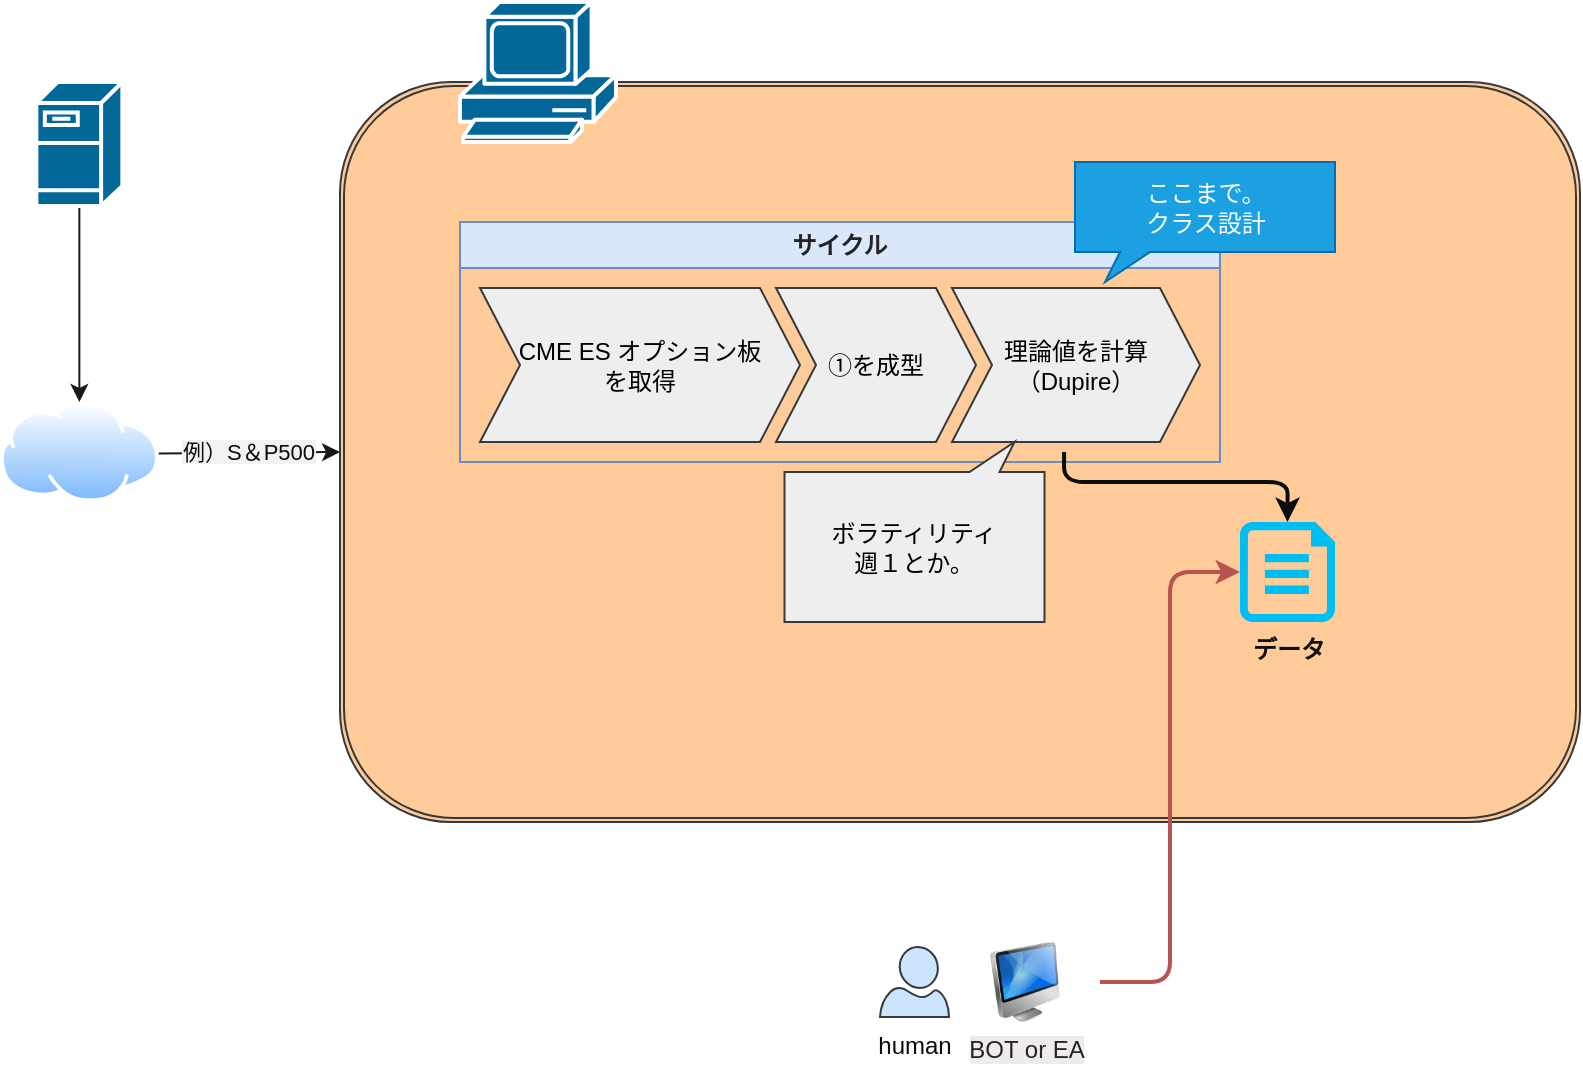 <mxfile>
    <diagram id="IdgnXEe-6lJD7oLkzVtX" name="ページ1">
        <mxGraphModel dx="933" dy="523" grid="1" gridSize="10" guides="1" tooltips="1" connect="1" arrows="1" fold="1" page="1" pageScale="1" pageWidth="1169" pageHeight="827" math="0" shadow="0">
            <root>
                <mxCell id="0"/>
                <mxCell id="1" parent="0"/>
                <mxCell id="8" style="edgeStyle=none;html=1;strokeColor=#1a1919;" parent="1" source="3" target="4" edge="1">
                    <mxGeometry relative="1" as="geometry"/>
                </mxCell>
                <mxCell id="5" value="" style="shape=ext;double=1;rounded=1;whiteSpace=wrap;html=1;fillColor=#ffcc99;strokeColor=#36393d;" parent="1" vertex="1">
                    <mxGeometry x="280" y="140" width="620" height="370" as="geometry"/>
                </mxCell>
                <mxCell id="2" value="" style="shape=mxgraph.cisco.computers_and_peripherals.pc;sketch=0;html=1;pointerEvents=1;dashed=0;fillColor=#036897;strokeColor=#ffffff;strokeWidth=2;verticalLabelPosition=bottom;verticalAlign=top;align=center;outlineConnect=0;" parent="1" vertex="1">
                    <mxGeometry x="340" y="100" width="78" height="70" as="geometry"/>
                </mxCell>
                <mxCell id="3" value="&lt;div style=&quot;text-align: left; line-height: 100%;&quot;&gt;&lt;b style=&quot;background-color: initial;&quot;&gt;yfinance&lt;/b&gt;&lt;/div&gt;" style="shape=mxgraph.cisco.servers.fileserver;sketch=0;html=1;pointerEvents=1;dashed=0;fillColor=#036897;strokeColor=#ffffff;strokeWidth=2;verticalLabelPosition=bottom;verticalAlign=top;align=center;outlineConnect=0;fontColor=none;noLabel=1;" parent="1" vertex="1">
                    <mxGeometry x="128.18" y="140" width="43" height="62" as="geometry"/>
                </mxCell>
                <mxCell id="9" value="&lt;font style=&quot;background-color: rgb(242, 242, 242);&quot; color=&quot;#0d0d0d&quot;&gt;例）S＆P500&lt;/font&gt;" style="edgeStyle=none;html=1;entryX=0;entryY=0.5;entryDx=0;entryDy=0;strokeColor=#1a1919;" parent="1" source="4" target="5" edge="1">
                    <mxGeometry x="-0.006" relative="1" as="geometry">
                        <mxPoint as="offset"/>
                    </mxGeometry>
                </mxCell>
                <mxCell id="4" value="" style="aspect=fixed;perimeter=ellipsePerimeter;html=1;align=center;shadow=0;dashed=0;spacingTop=3;image;image=img/lib/active_directory/internet_cloud.svg;" parent="1" vertex="1">
                    <mxGeometry x="110" y="300" width="79.37" height="50" as="geometry"/>
                </mxCell>
                <mxCell id="10" value="&lt;font color=&quot;#252323&quot;&gt;サイクル&lt;/font&gt;" style="swimlane;childLayout=stackLayout;horizontal=1;fillColor=#dae8fc;horizontalStack=1;resizeParent=1;resizeParentMax=0;resizeLast=0;collapsible=0;strokeColor=#6c8ebf;stackBorder=10;stackSpacing=-12;resizable=1;align=center;points=[];whiteSpace=wrap;html=1;" parent="1" vertex="1">
                    <mxGeometry x="340" y="210" width="380" height="120" as="geometry"/>
                </mxCell>
                <mxCell id="11" value="CME ES オプション板&lt;br&gt;を取得" style="shape=step;perimeter=stepPerimeter;fixedSize=1;points=[];whiteSpace=wrap;html=1;fillColor=#eeeeee;strokeColor=#36393d;fontColor=#000000;" parent="10" vertex="1">
                    <mxGeometry x="10" y="33" width="160" height="77" as="geometry"/>
                </mxCell>
                <mxCell id="12" value="①を成型" style="shape=step;perimeter=stepPerimeter;fixedSize=1;points=[];whiteSpace=wrap;html=1;fillColor=#eeeeee;strokeColor=#36393d;fontColor=#000000;" parent="10" vertex="1">
                    <mxGeometry x="158" y="33" width="100" height="77" as="geometry"/>
                </mxCell>
                <mxCell id="13" value="理論値を計算&lt;br&gt;（Dupire）" style="shape=step;perimeter=stepPerimeter;fixedSize=1;points=[];whiteSpace=wrap;html=1;fillColor=#eeeeee;strokeColor=#36393d;fontColor=#000000;" parent="10" vertex="1">
                    <mxGeometry x="246" y="33" width="124" height="77" as="geometry"/>
                </mxCell>
                <mxCell id="20" value="&lt;font&gt;ボラティリティ&lt;br&gt;週１とか。&lt;br&gt;&lt;/font&gt;" style="whiteSpace=wrap;html=1;shape=mxgraph.basic.rectCallout;dx=30;dy=15;boundedLbl=1;direction=west;fillColor=#eeeeee;strokeColor=#36393d;fontColor=#000000;" parent="1" vertex="1">
                    <mxGeometry x="502.25" y="320" width="130" height="90" as="geometry"/>
                </mxCell>
                <mxCell id="21" value="&lt;font color=&quot;#0f0f0f&quot;&gt;&lt;b&gt;データ&lt;/b&gt;&lt;/font&gt;" style="verticalLabelPosition=bottom;html=1;verticalAlign=top;align=center;strokeColor=none;fillColor=#00BEF2;shape=mxgraph.azure.cloud_services_configuration_file;pointerEvents=1;fontColor=#FFFFFF;" parent="1" vertex="1">
                    <mxGeometry x="730" y="360" width="47.5" height="50" as="geometry"/>
                </mxCell>
                <mxCell id="22" style="edgeStyle=orthogonalEdgeStyle;html=1;fontColor=#0f0f0f;entryX=0.5;entryY=0;entryDx=0;entryDy=0;entryPerimeter=0;exitX=0.452;exitY=1.065;exitDx=0;exitDy=0;exitPerimeter=0;strokeColor=#0d0c0c;strokeWidth=2;" parent="1" source="13" target="21" edge="1">
                    <mxGeometry relative="1" as="geometry">
                        <Array as="points">
                            <mxPoint x="642" y="340"/>
                            <mxPoint x="754" y="340"/>
                        </Array>
                    </mxGeometry>
                </mxCell>
                <mxCell id="24" style="edgeStyle=orthogonalEdgeStyle;html=1;strokeColor=#b85450;strokeWidth=2;fontColor=#f4f0f0;entryX=0;entryY=0.5;entryDx=0;entryDy=0;entryPerimeter=0;fillColor=#f8cecc;" parent="1" source="23" target="21" edge="1">
                    <mxGeometry relative="1" as="geometry"/>
                </mxCell>
                <mxCell id="23" value="&lt;font&gt;&lt;span style=&quot;background-color: rgb(240, 235, 235);&quot;&gt;BOT or EA&lt;/span&gt;&lt;br&gt;&lt;/font&gt;" style="image;html=1;image=img/lib/clip_art/computers/iMac_128x128.png;fillColor=#f9f7ed;strokeColor=#36393d;fontColor=#242424;" parent="1" vertex="1">
                    <mxGeometry x="585" y="570" width="75" height="40" as="geometry"/>
                </mxCell>
                <mxCell id="26" value="&lt;font color=&quot;#0d0c0c&quot;&gt;human&lt;/font&gt;" style="verticalLabelPosition=bottom;html=1;verticalAlign=top;align=center;strokeColor=#36393d;fillColor=#cce5ff;shape=mxgraph.azure.user;" parent="1" vertex="1">
                    <mxGeometry x="550" y="572.5" width="34.5" height="35" as="geometry"/>
                </mxCell>
                <mxCell id="28" value="&lt;font color=&quot;#ffffff&quot;&gt;ここまで。&lt;br&gt;クラス設計&lt;br&gt;&lt;/font&gt;" style="whiteSpace=wrap;html=1;shape=mxgraph.basic.rectCallout;dx=30;dy=15;boundedLbl=1;direction=east;fillColor=#1ba1e2;strokeColor=#006EAF;fontColor=#ffffff;" parent="1" vertex="1">
                    <mxGeometry x="647.5" y="180" width="130" height="60" as="geometry"/>
                </mxCell>
            </root>
        </mxGraphModel>
    </diagram>
</mxfile>
